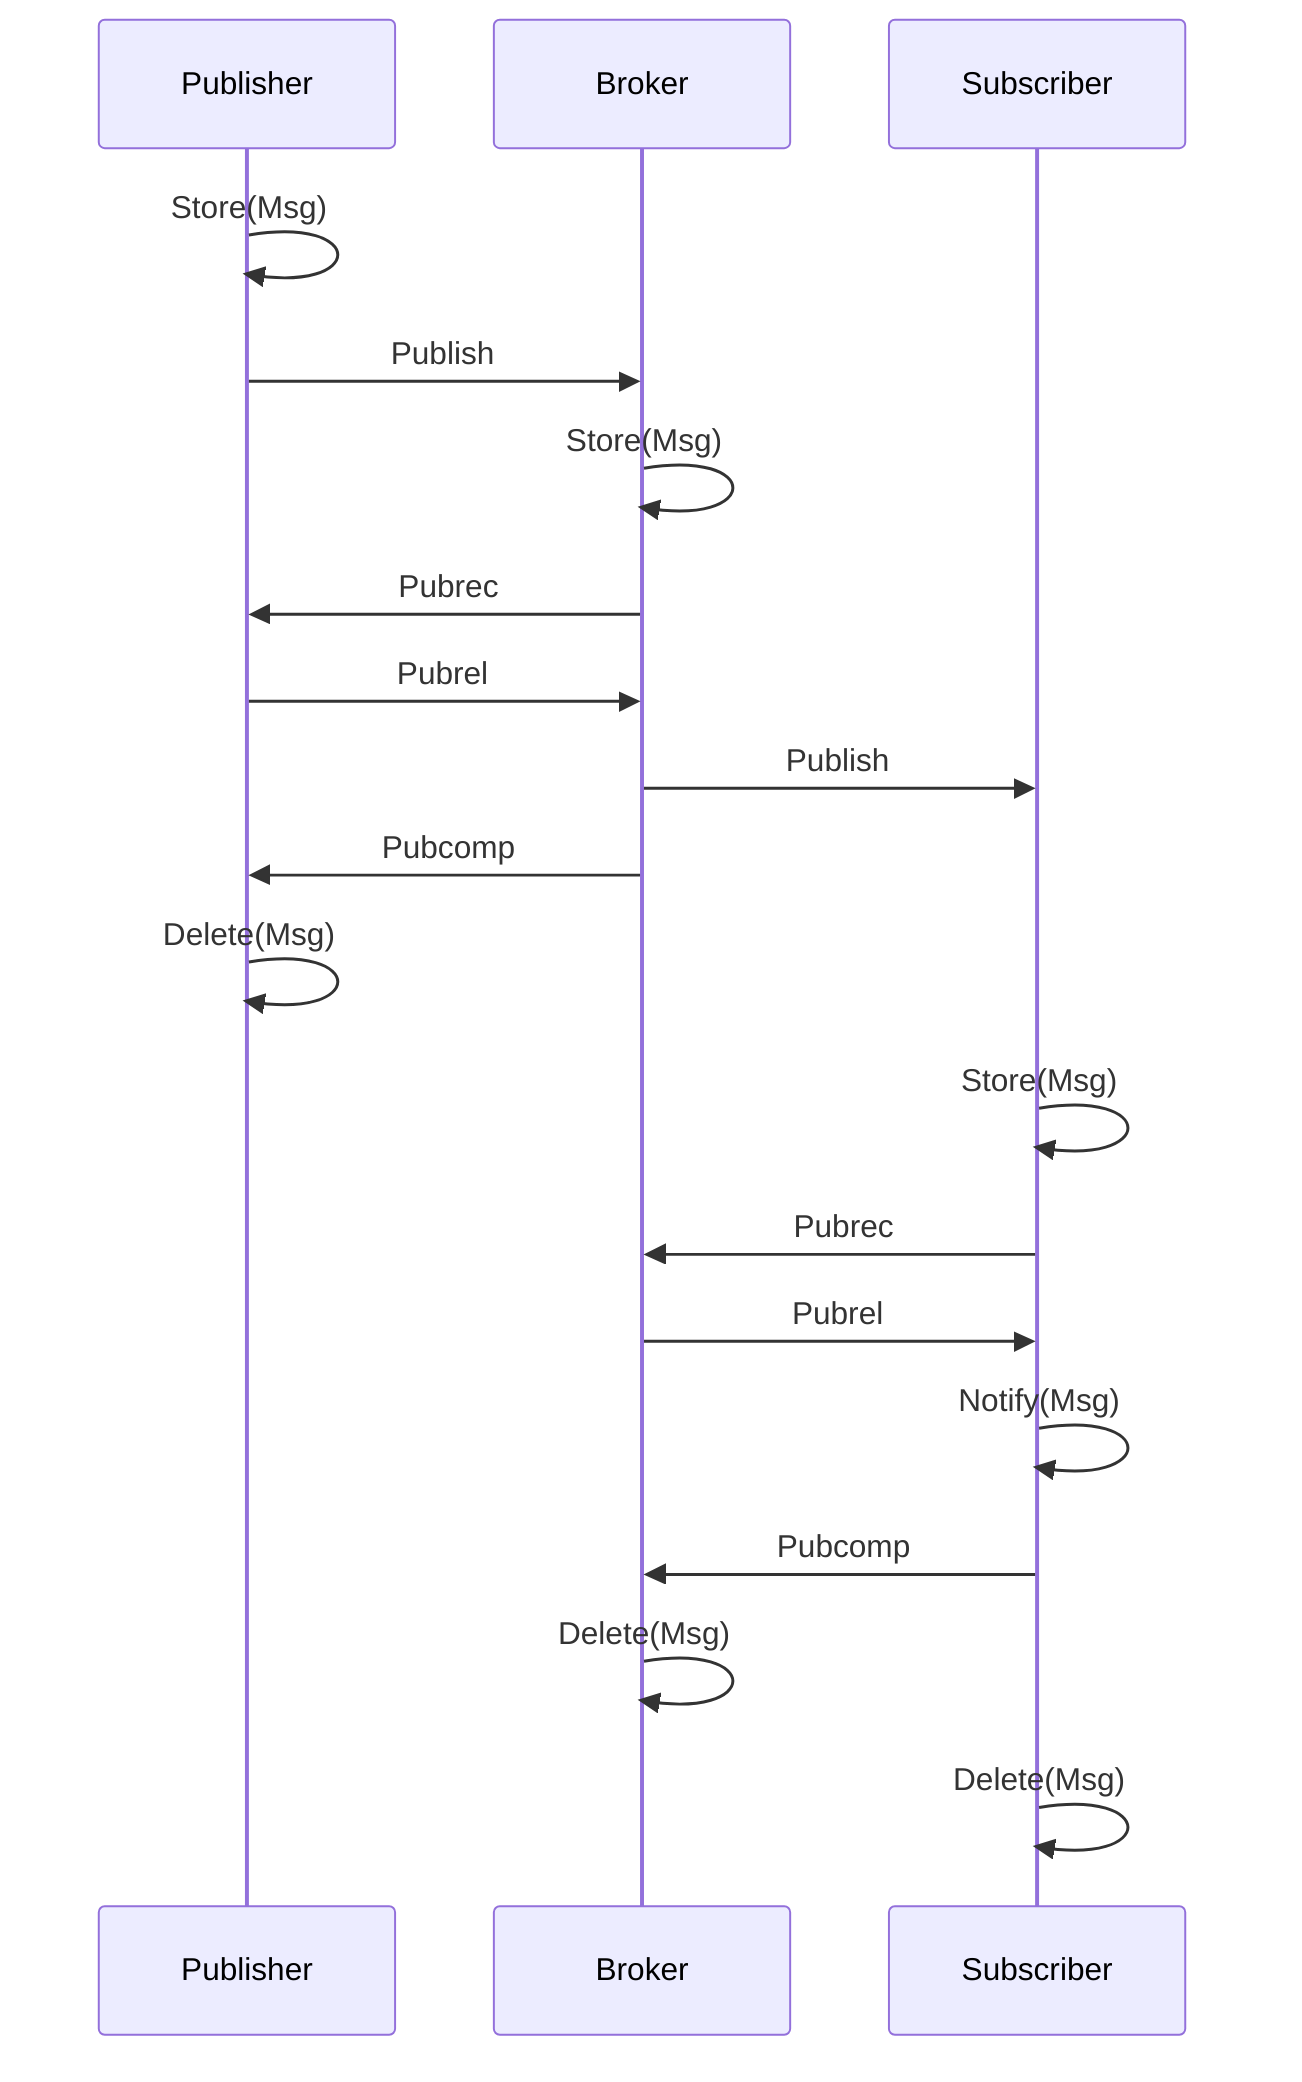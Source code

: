 sequenceDiagram
    participant Publisher
    participant Broker
    participant Subscriber
    Publisher->>Publisher: Store(Msg)
    Publisher->>Broker: Publish
    Broker->>Broker: Store(Msg)
    Broker->>Publisher: Pubrec
    Publisher->>Broker: Pubrel
    Broker->>Subscriber: Publish
    Broker->>Publisher: Pubcomp
    Publisher->>Publisher: Delete(Msg)
    Subscriber->>Subscriber: Store(Msg)
    Subscriber->>Broker: Pubrec
    Broker->>Subscriber: Pubrel
    Subscriber->>Subscriber: Notify(Msg)
    Subscriber->>Broker: Pubcomp
    Broker->>Broker: Delete(Msg)
    Subscriber->>Subscriber: Delete(Msg)